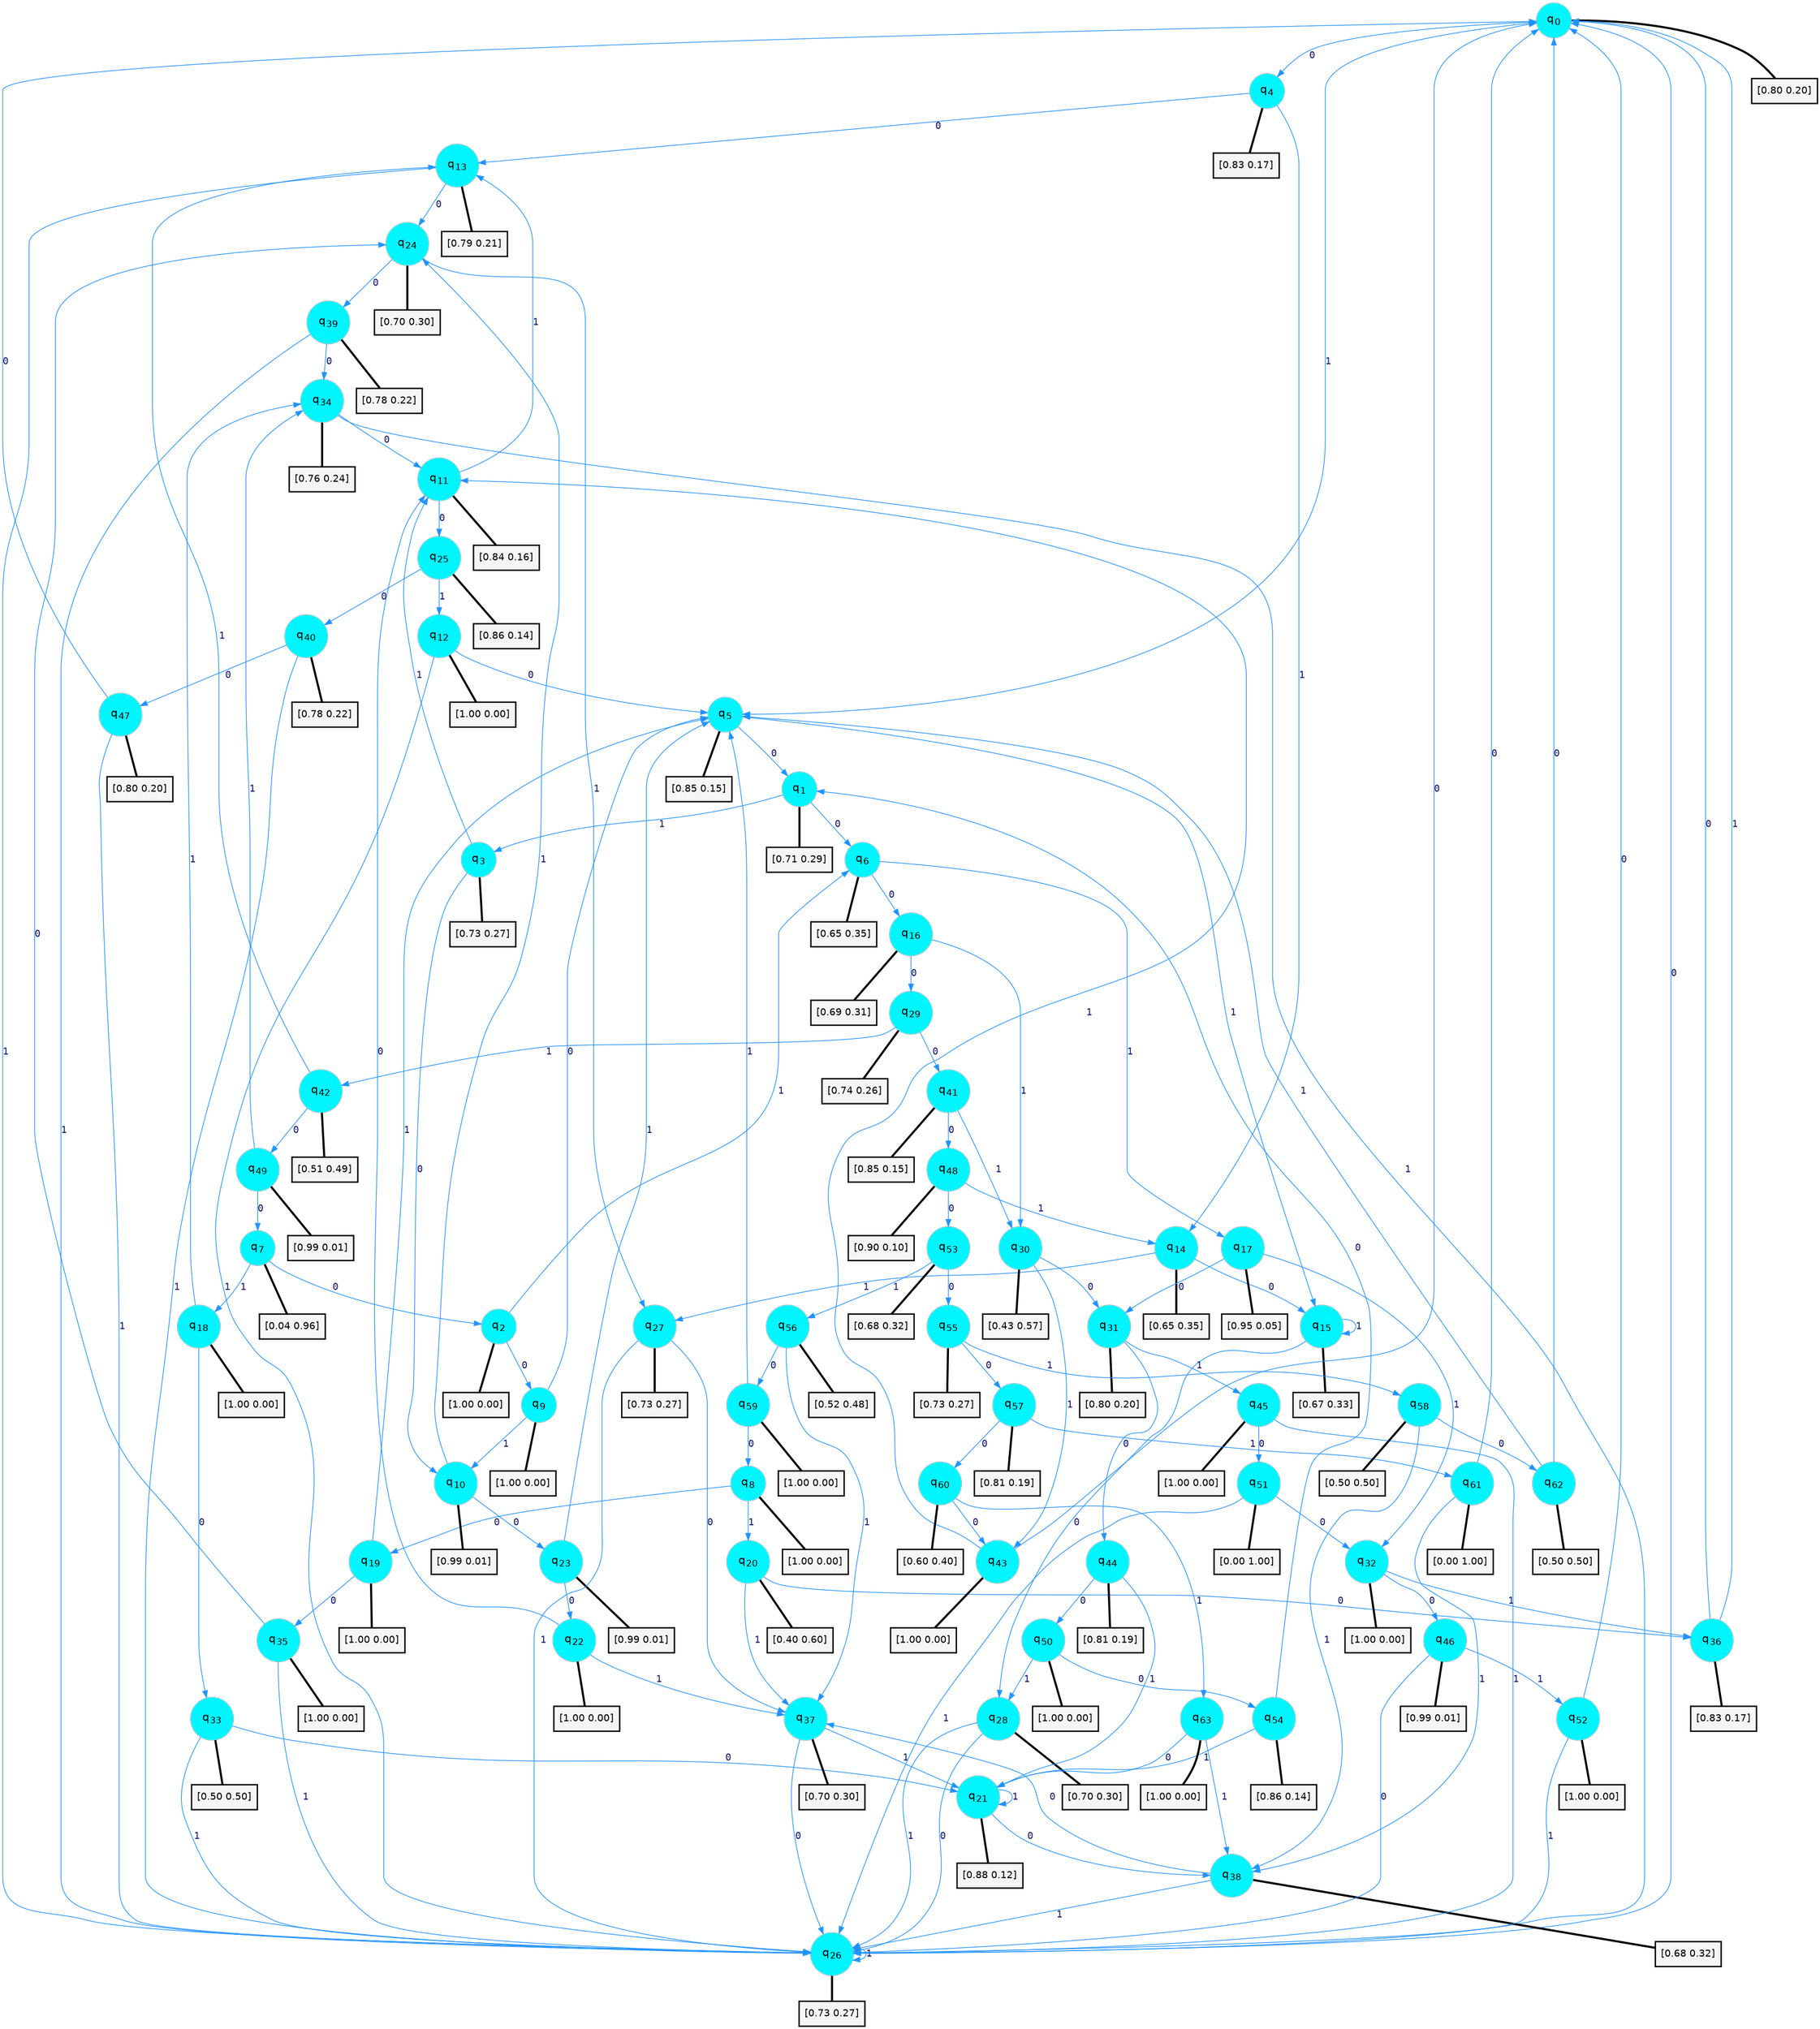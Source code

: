 digraph G {
graph [
bgcolor=transparent, dpi=300, rankdir=TD, size="40,25"];
node [
color=gray, fillcolor=turquoise1, fontcolor=black, fontname=Helvetica, fontsize=16, fontweight=bold, shape=circle, style=filled];
edge [
arrowsize=1, color=dodgerblue1, fontcolor=midnightblue, fontname=courier, fontweight=bold, penwidth=1, style=solid, weight=20];
0[label=<q<SUB>0</SUB>>];
1[label=<q<SUB>1</SUB>>];
2[label=<q<SUB>2</SUB>>];
3[label=<q<SUB>3</SUB>>];
4[label=<q<SUB>4</SUB>>];
5[label=<q<SUB>5</SUB>>];
6[label=<q<SUB>6</SUB>>];
7[label=<q<SUB>7</SUB>>];
8[label=<q<SUB>8</SUB>>];
9[label=<q<SUB>9</SUB>>];
10[label=<q<SUB>10</SUB>>];
11[label=<q<SUB>11</SUB>>];
12[label=<q<SUB>12</SUB>>];
13[label=<q<SUB>13</SUB>>];
14[label=<q<SUB>14</SUB>>];
15[label=<q<SUB>15</SUB>>];
16[label=<q<SUB>16</SUB>>];
17[label=<q<SUB>17</SUB>>];
18[label=<q<SUB>18</SUB>>];
19[label=<q<SUB>19</SUB>>];
20[label=<q<SUB>20</SUB>>];
21[label=<q<SUB>21</SUB>>];
22[label=<q<SUB>22</SUB>>];
23[label=<q<SUB>23</SUB>>];
24[label=<q<SUB>24</SUB>>];
25[label=<q<SUB>25</SUB>>];
26[label=<q<SUB>26</SUB>>];
27[label=<q<SUB>27</SUB>>];
28[label=<q<SUB>28</SUB>>];
29[label=<q<SUB>29</SUB>>];
30[label=<q<SUB>30</SUB>>];
31[label=<q<SUB>31</SUB>>];
32[label=<q<SUB>32</SUB>>];
33[label=<q<SUB>33</SUB>>];
34[label=<q<SUB>34</SUB>>];
35[label=<q<SUB>35</SUB>>];
36[label=<q<SUB>36</SUB>>];
37[label=<q<SUB>37</SUB>>];
38[label=<q<SUB>38</SUB>>];
39[label=<q<SUB>39</SUB>>];
40[label=<q<SUB>40</SUB>>];
41[label=<q<SUB>41</SUB>>];
42[label=<q<SUB>42</SUB>>];
43[label=<q<SUB>43</SUB>>];
44[label=<q<SUB>44</SUB>>];
45[label=<q<SUB>45</SUB>>];
46[label=<q<SUB>46</SUB>>];
47[label=<q<SUB>47</SUB>>];
48[label=<q<SUB>48</SUB>>];
49[label=<q<SUB>49</SUB>>];
50[label=<q<SUB>50</SUB>>];
51[label=<q<SUB>51</SUB>>];
52[label=<q<SUB>52</SUB>>];
53[label=<q<SUB>53</SUB>>];
54[label=<q<SUB>54</SUB>>];
55[label=<q<SUB>55</SUB>>];
56[label=<q<SUB>56</SUB>>];
57[label=<q<SUB>57</SUB>>];
58[label=<q<SUB>58</SUB>>];
59[label=<q<SUB>59</SUB>>];
60[label=<q<SUB>60</SUB>>];
61[label=<q<SUB>61</SUB>>];
62[label=<q<SUB>62</SUB>>];
63[label=<q<SUB>63</SUB>>];
64[label="[0.80 0.20]", shape=box,fontcolor=black, fontname=Helvetica, fontsize=14, penwidth=2, fillcolor=whitesmoke,color=black];
65[label="[0.71 0.29]", shape=box,fontcolor=black, fontname=Helvetica, fontsize=14, penwidth=2, fillcolor=whitesmoke,color=black];
66[label="[1.00 0.00]", shape=box,fontcolor=black, fontname=Helvetica, fontsize=14, penwidth=2, fillcolor=whitesmoke,color=black];
67[label="[0.73 0.27]", shape=box,fontcolor=black, fontname=Helvetica, fontsize=14, penwidth=2, fillcolor=whitesmoke,color=black];
68[label="[0.83 0.17]", shape=box,fontcolor=black, fontname=Helvetica, fontsize=14, penwidth=2, fillcolor=whitesmoke,color=black];
69[label="[0.85 0.15]", shape=box,fontcolor=black, fontname=Helvetica, fontsize=14, penwidth=2, fillcolor=whitesmoke,color=black];
70[label="[0.65 0.35]", shape=box,fontcolor=black, fontname=Helvetica, fontsize=14, penwidth=2, fillcolor=whitesmoke,color=black];
71[label="[0.04 0.96]", shape=box,fontcolor=black, fontname=Helvetica, fontsize=14, penwidth=2, fillcolor=whitesmoke,color=black];
72[label="[1.00 0.00]", shape=box,fontcolor=black, fontname=Helvetica, fontsize=14, penwidth=2, fillcolor=whitesmoke,color=black];
73[label="[1.00 0.00]", shape=box,fontcolor=black, fontname=Helvetica, fontsize=14, penwidth=2, fillcolor=whitesmoke,color=black];
74[label="[0.99 0.01]", shape=box,fontcolor=black, fontname=Helvetica, fontsize=14, penwidth=2, fillcolor=whitesmoke,color=black];
75[label="[0.84 0.16]", shape=box,fontcolor=black, fontname=Helvetica, fontsize=14, penwidth=2, fillcolor=whitesmoke,color=black];
76[label="[1.00 0.00]", shape=box,fontcolor=black, fontname=Helvetica, fontsize=14, penwidth=2, fillcolor=whitesmoke,color=black];
77[label="[0.79 0.21]", shape=box,fontcolor=black, fontname=Helvetica, fontsize=14, penwidth=2, fillcolor=whitesmoke,color=black];
78[label="[0.65 0.35]", shape=box,fontcolor=black, fontname=Helvetica, fontsize=14, penwidth=2, fillcolor=whitesmoke,color=black];
79[label="[0.67 0.33]", shape=box,fontcolor=black, fontname=Helvetica, fontsize=14, penwidth=2, fillcolor=whitesmoke,color=black];
80[label="[0.69 0.31]", shape=box,fontcolor=black, fontname=Helvetica, fontsize=14, penwidth=2, fillcolor=whitesmoke,color=black];
81[label="[0.95 0.05]", shape=box,fontcolor=black, fontname=Helvetica, fontsize=14, penwidth=2, fillcolor=whitesmoke,color=black];
82[label="[1.00 0.00]", shape=box,fontcolor=black, fontname=Helvetica, fontsize=14, penwidth=2, fillcolor=whitesmoke,color=black];
83[label="[1.00 0.00]", shape=box,fontcolor=black, fontname=Helvetica, fontsize=14, penwidth=2, fillcolor=whitesmoke,color=black];
84[label="[0.40 0.60]", shape=box,fontcolor=black, fontname=Helvetica, fontsize=14, penwidth=2, fillcolor=whitesmoke,color=black];
85[label="[0.88 0.12]", shape=box,fontcolor=black, fontname=Helvetica, fontsize=14, penwidth=2, fillcolor=whitesmoke,color=black];
86[label="[1.00 0.00]", shape=box,fontcolor=black, fontname=Helvetica, fontsize=14, penwidth=2, fillcolor=whitesmoke,color=black];
87[label="[0.99 0.01]", shape=box,fontcolor=black, fontname=Helvetica, fontsize=14, penwidth=2, fillcolor=whitesmoke,color=black];
88[label="[0.70 0.30]", shape=box,fontcolor=black, fontname=Helvetica, fontsize=14, penwidth=2, fillcolor=whitesmoke,color=black];
89[label="[0.86 0.14]", shape=box,fontcolor=black, fontname=Helvetica, fontsize=14, penwidth=2, fillcolor=whitesmoke,color=black];
90[label="[0.73 0.27]", shape=box,fontcolor=black, fontname=Helvetica, fontsize=14, penwidth=2, fillcolor=whitesmoke,color=black];
91[label="[0.73 0.27]", shape=box,fontcolor=black, fontname=Helvetica, fontsize=14, penwidth=2, fillcolor=whitesmoke,color=black];
92[label="[0.70 0.30]", shape=box,fontcolor=black, fontname=Helvetica, fontsize=14, penwidth=2, fillcolor=whitesmoke,color=black];
93[label="[0.74 0.26]", shape=box,fontcolor=black, fontname=Helvetica, fontsize=14, penwidth=2, fillcolor=whitesmoke,color=black];
94[label="[0.43 0.57]", shape=box,fontcolor=black, fontname=Helvetica, fontsize=14, penwidth=2, fillcolor=whitesmoke,color=black];
95[label="[0.80 0.20]", shape=box,fontcolor=black, fontname=Helvetica, fontsize=14, penwidth=2, fillcolor=whitesmoke,color=black];
96[label="[1.00 0.00]", shape=box,fontcolor=black, fontname=Helvetica, fontsize=14, penwidth=2, fillcolor=whitesmoke,color=black];
97[label="[0.50 0.50]", shape=box,fontcolor=black, fontname=Helvetica, fontsize=14, penwidth=2, fillcolor=whitesmoke,color=black];
98[label="[0.76 0.24]", shape=box,fontcolor=black, fontname=Helvetica, fontsize=14, penwidth=2, fillcolor=whitesmoke,color=black];
99[label="[1.00 0.00]", shape=box,fontcolor=black, fontname=Helvetica, fontsize=14, penwidth=2, fillcolor=whitesmoke,color=black];
100[label="[0.83 0.17]", shape=box,fontcolor=black, fontname=Helvetica, fontsize=14, penwidth=2, fillcolor=whitesmoke,color=black];
101[label="[0.70 0.30]", shape=box,fontcolor=black, fontname=Helvetica, fontsize=14, penwidth=2, fillcolor=whitesmoke,color=black];
102[label="[0.68 0.32]", shape=box,fontcolor=black, fontname=Helvetica, fontsize=14, penwidth=2, fillcolor=whitesmoke,color=black];
103[label="[0.78 0.22]", shape=box,fontcolor=black, fontname=Helvetica, fontsize=14, penwidth=2, fillcolor=whitesmoke,color=black];
104[label="[0.78 0.22]", shape=box,fontcolor=black, fontname=Helvetica, fontsize=14, penwidth=2, fillcolor=whitesmoke,color=black];
105[label="[0.85 0.15]", shape=box,fontcolor=black, fontname=Helvetica, fontsize=14, penwidth=2, fillcolor=whitesmoke,color=black];
106[label="[0.51 0.49]", shape=box,fontcolor=black, fontname=Helvetica, fontsize=14, penwidth=2, fillcolor=whitesmoke,color=black];
107[label="[1.00 0.00]", shape=box,fontcolor=black, fontname=Helvetica, fontsize=14, penwidth=2, fillcolor=whitesmoke,color=black];
108[label="[0.81 0.19]", shape=box,fontcolor=black, fontname=Helvetica, fontsize=14, penwidth=2, fillcolor=whitesmoke,color=black];
109[label="[1.00 0.00]", shape=box,fontcolor=black, fontname=Helvetica, fontsize=14, penwidth=2, fillcolor=whitesmoke,color=black];
110[label="[0.99 0.01]", shape=box,fontcolor=black, fontname=Helvetica, fontsize=14, penwidth=2, fillcolor=whitesmoke,color=black];
111[label="[0.80 0.20]", shape=box,fontcolor=black, fontname=Helvetica, fontsize=14, penwidth=2, fillcolor=whitesmoke,color=black];
112[label="[0.90 0.10]", shape=box,fontcolor=black, fontname=Helvetica, fontsize=14, penwidth=2, fillcolor=whitesmoke,color=black];
113[label="[0.99 0.01]", shape=box,fontcolor=black, fontname=Helvetica, fontsize=14, penwidth=2, fillcolor=whitesmoke,color=black];
114[label="[1.00 0.00]", shape=box,fontcolor=black, fontname=Helvetica, fontsize=14, penwidth=2, fillcolor=whitesmoke,color=black];
115[label="[0.00 1.00]", shape=box,fontcolor=black, fontname=Helvetica, fontsize=14, penwidth=2, fillcolor=whitesmoke,color=black];
116[label="[1.00 0.00]", shape=box,fontcolor=black, fontname=Helvetica, fontsize=14, penwidth=2, fillcolor=whitesmoke,color=black];
117[label="[0.68 0.32]", shape=box,fontcolor=black, fontname=Helvetica, fontsize=14, penwidth=2, fillcolor=whitesmoke,color=black];
118[label="[0.86 0.14]", shape=box,fontcolor=black, fontname=Helvetica, fontsize=14, penwidth=2, fillcolor=whitesmoke,color=black];
119[label="[0.73 0.27]", shape=box,fontcolor=black, fontname=Helvetica, fontsize=14, penwidth=2, fillcolor=whitesmoke,color=black];
120[label="[0.52 0.48]", shape=box,fontcolor=black, fontname=Helvetica, fontsize=14, penwidth=2, fillcolor=whitesmoke,color=black];
121[label="[0.81 0.19]", shape=box,fontcolor=black, fontname=Helvetica, fontsize=14, penwidth=2, fillcolor=whitesmoke,color=black];
122[label="[0.50 0.50]", shape=box,fontcolor=black, fontname=Helvetica, fontsize=14, penwidth=2, fillcolor=whitesmoke,color=black];
123[label="[1.00 0.00]", shape=box,fontcolor=black, fontname=Helvetica, fontsize=14, penwidth=2, fillcolor=whitesmoke,color=black];
124[label="[0.60 0.40]", shape=box,fontcolor=black, fontname=Helvetica, fontsize=14, penwidth=2, fillcolor=whitesmoke,color=black];
125[label="[0.00 1.00]", shape=box,fontcolor=black, fontname=Helvetica, fontsize=14, penwidth=2, fillcolor=whitesmoke,color=black];
126[label="[0.50 0.50]", shape=box,fontcolor=black, fontname=Helvetica, fontsize=14, penwidth=2, fillcolor=whitesmoke,color=black];
127[label="[1.00 0.00]", shape=box,fontcolor=black, fontname=Helvetica, fontsize=14, penwidth=2, fillcolor=whitesmoke,color=black];
0->4 [label=0];
0->5 [label=1];
0->64 [arrowhead=none, penwidth=3,color=black];
1->6 [label=0];
1->3 [label=1];
1->65 [arrowhead=none, penwidth=3,color=black];
2->9 [label=0];
2->6 [label=1];
2->66 [arrowhead=none, penwidth=3,color=black];
3->10 [label=0];
3->11 [label=1];
3->67 [arrowhead=none, penwidth=3,color=black];
4->13 [label=0];
4->14 [label=1];
4->68 [arrowhead=none, penwidth=3,color=black];
5->1 [label=0];
5->15 [label=1];
5->69 [arrowhead=none, penwidth=3,color=black];
6->16 [label=0];
6->17 [label=1];
6->70 [arrowhead=none, penwidth=3,color=black];
7->2 [label=0];
7->18 [label=1];
7->71 [arrowhead=none, penwidth=3,color=black];
8->19 [label=0];
8->20 [label=1];
8->72 [arrowhead=none, penwidth=3,color=black];
9->5 [label=0];
9->10 [label=1];
9->73 [arrowhead=none, penwidth=3,color=black];
10->23 [label=0];
10->24 [label=1];
10->74 [arrowhead=none, penwidth=3,color=black];
11->25 [label=0];
11->13 [label=1];
11->75 [arrowhead=none, penwidth=3,color=black];
12->5 [label=0];
12->26 [label=1];
12->76 [arrowhead=none, penwidth=3,color=black];
13->24 [label=0];
13->26 [label=1];
13->77 [arrowhead=none, penwidth=3,color=black];
14->15 [label=0];
14->27 [label=1];
14->78 [arrowhead=none, penwidth=3,color=black];
15->28 [label=0];
15->15 [label=1];
15->79 [arrowhead=none, penwidth=3,color=black];
16->29 [label=0];
16->30 [label=1];
16->80 [arrowhead=none, penwidth=3,color=black];
17->31 [label=0];
17->32 [label=1];
17->81 [arrowhead=none, penwidth=3,color=black];
18->33 [label=0];
18->34 [label=1];
18->82 [arrowhead=none, penwidth=3,color=black];
19->35 [label=0];
19->5 [label=1];
19->83 [arrowhead=none, penwidth=3,color=black];
20->36 [label=0];
20->37 [label=1];
20->84 [arrowhead=none, penwidth=3,color=black];
21->38 [label=0];
21->21 [label=1];
21->85 [arrowhead=none, penwidth=3,color=black];
22->11 [label=0];
22->37 [label=1];
22->86 [arrowhead=none, penwidth=3,color=black];
23->22 [label=0];
23->5 [label=1];
23->87 [arrowhead=none, penwidth=3,color=black];
24->39 [label=0];
24->27 [label=1];
24->88 [arrowhead=none, penwidth=3,color=black];
25->40 [label=0];
25->12 [label=1];
25->89 [arrowhead=none, penwidth=3,color=black];
26->0 [label=0];
26->26 [label=1];
26->90 [arrowhead=none, penwidth=3,color=black];
27->37 [label=0];
27->26 [label=1];
27->91 [arrowhead=none, penwidth=3,color=black];
28->26 [label=0];
28->26 [label=1];
28->92 [arrowhead=none, penwidth=3,color=black];
29->41 [label=0];
29->42 [label=1];
29->93 [arrowhead=none, penwidth=3,color=black];
30->31 [label=0];
30->43 [label=1];
30->94 [arrowhead=none, penwidth=3,color=black];
31->44 [label=0];
31->45 [label=1];
31->95 [arrowhead=none, penwidth=3,color=black];
32->46 [label=0];
32->36 [label=1];
32->96 [arrowhead=none, penwidth=3,color=black];
33->21 [label=0];
33->26 [label=1];
33->97 [arrowhead=none, penwidth=3,color=black];
34->11 [label=0];
34->26 [label=1];
34->98 [arrowhead=none, penwidth=3,color=black];
35->24 [label=0];
35->26 [label=1];
35->99 [arrowhead=none, penwidth=3,color=black];
36->0 [label=0];
36->0 [label=1];
36->100 [arrowhead=none, penwidth=3,color=black];
37->26 [label=0];
37->21 [label=1];
37->101 [arrowhead=none, penwidth=3,color=black];
38->37 [label=0];
38->26 [label=1];
38->102 [arrowhead=none, penwidth=3,color=black];
39->34 [label=0];
39->26 [label=1];
39->103 [arrowhead=none, penwidth=3,color=black];
40->47 [label=0];
40->26 [label=1];
40->104 [arrowhead=none, penwidth=3,color=black];
41->48 [label=0];
41->30 [label=1];
41->105 [arrowhead=none, penwidth=3,color=black];
42->49 [label=0];
42->13 [label=1];
42->106 [arrowhead=none, penwidth=3,color=black];
43->0 [label=0];
43->11 [label=1];
43->107 [arrowhead=none, penwidth=3,color=black];
44->50 [label=0];
44->21 [label=1];
44->108 [arrowhead=none, penwidth=3,color=black];
45->51 [label=0];
45->26 [label=1];
45->109 [arrowhead=none, penwidth=3,color=black];
46->26 [label=0];
46->52 [label=1];
46->110 [arrowhead=none, penwidth=3,color=black];
47->0 [label=0];
47->26 [label=1];
47->111 [arrowhead=none, penwidth=3,color=black];
48->53 [label=0];
48->14 [label=1];
48->112 [arrowhead=none, penwidth=3,color=black];
49->7 [label=0];
49->34 [label=1];
49->113 [arrowhead=none, penwidth=3,color=black];
50->54 [label=0];
50->28 [label=1];
50->114 [arrowhead=none, penwidth=3,color=black];
51->32 [label=0];
51->26 [label=1];
51->115 [arrowhead=none, penwidth=3,color=black];
52->0 [label=0];
52->26 [label=1];
52->116 [arrowhead=none, penwidth=3,color=black];
53->55 [label=0];
53->56 [label=1];
53->117 [arrowhead=none, penwidth=3,color=black];
54->1 [label=0];
54->21 [label=1];
54->118 [arrowhead=none, penwidth=3,color=black];
55->57 [label=0];
55->58 [label=1];
55->119 [arrowhead=none, penwidth=3,color=black];
56->59 [label=0];
56->37 [label=1];
56->120 [arrowhead=none, penwidth=3,color=black];
57->60 [label=0];
57->61 [label=1];
57->121 [arrowhead=none, penwidth=3,color=black];
58->62 [label=0];
58->38 [label=1];
58->122 [arrowhead=none, penwidth=3,color=black];
59->8 [label=0];
59->5 [label=1];
59->123 [arrowhead=none, penwidth=3,color=black];
60->43 [label=0];
60->63 [label=1];
60->124 [arrowhead=none, penwidth=3,color=black];
61->0 [label=0];
61->38 [label=1];
61->125 [arrowhead=none, penwidth=3,color=black];
62->0 [label=0];
62->5 [label=1];
62->126 [arrowhead=none, penwidth=3,color=black];
63->21 [label=0];
63->38 [label=1];
63->127 [arrowhead=none, penwidth=3,color=black];
}

